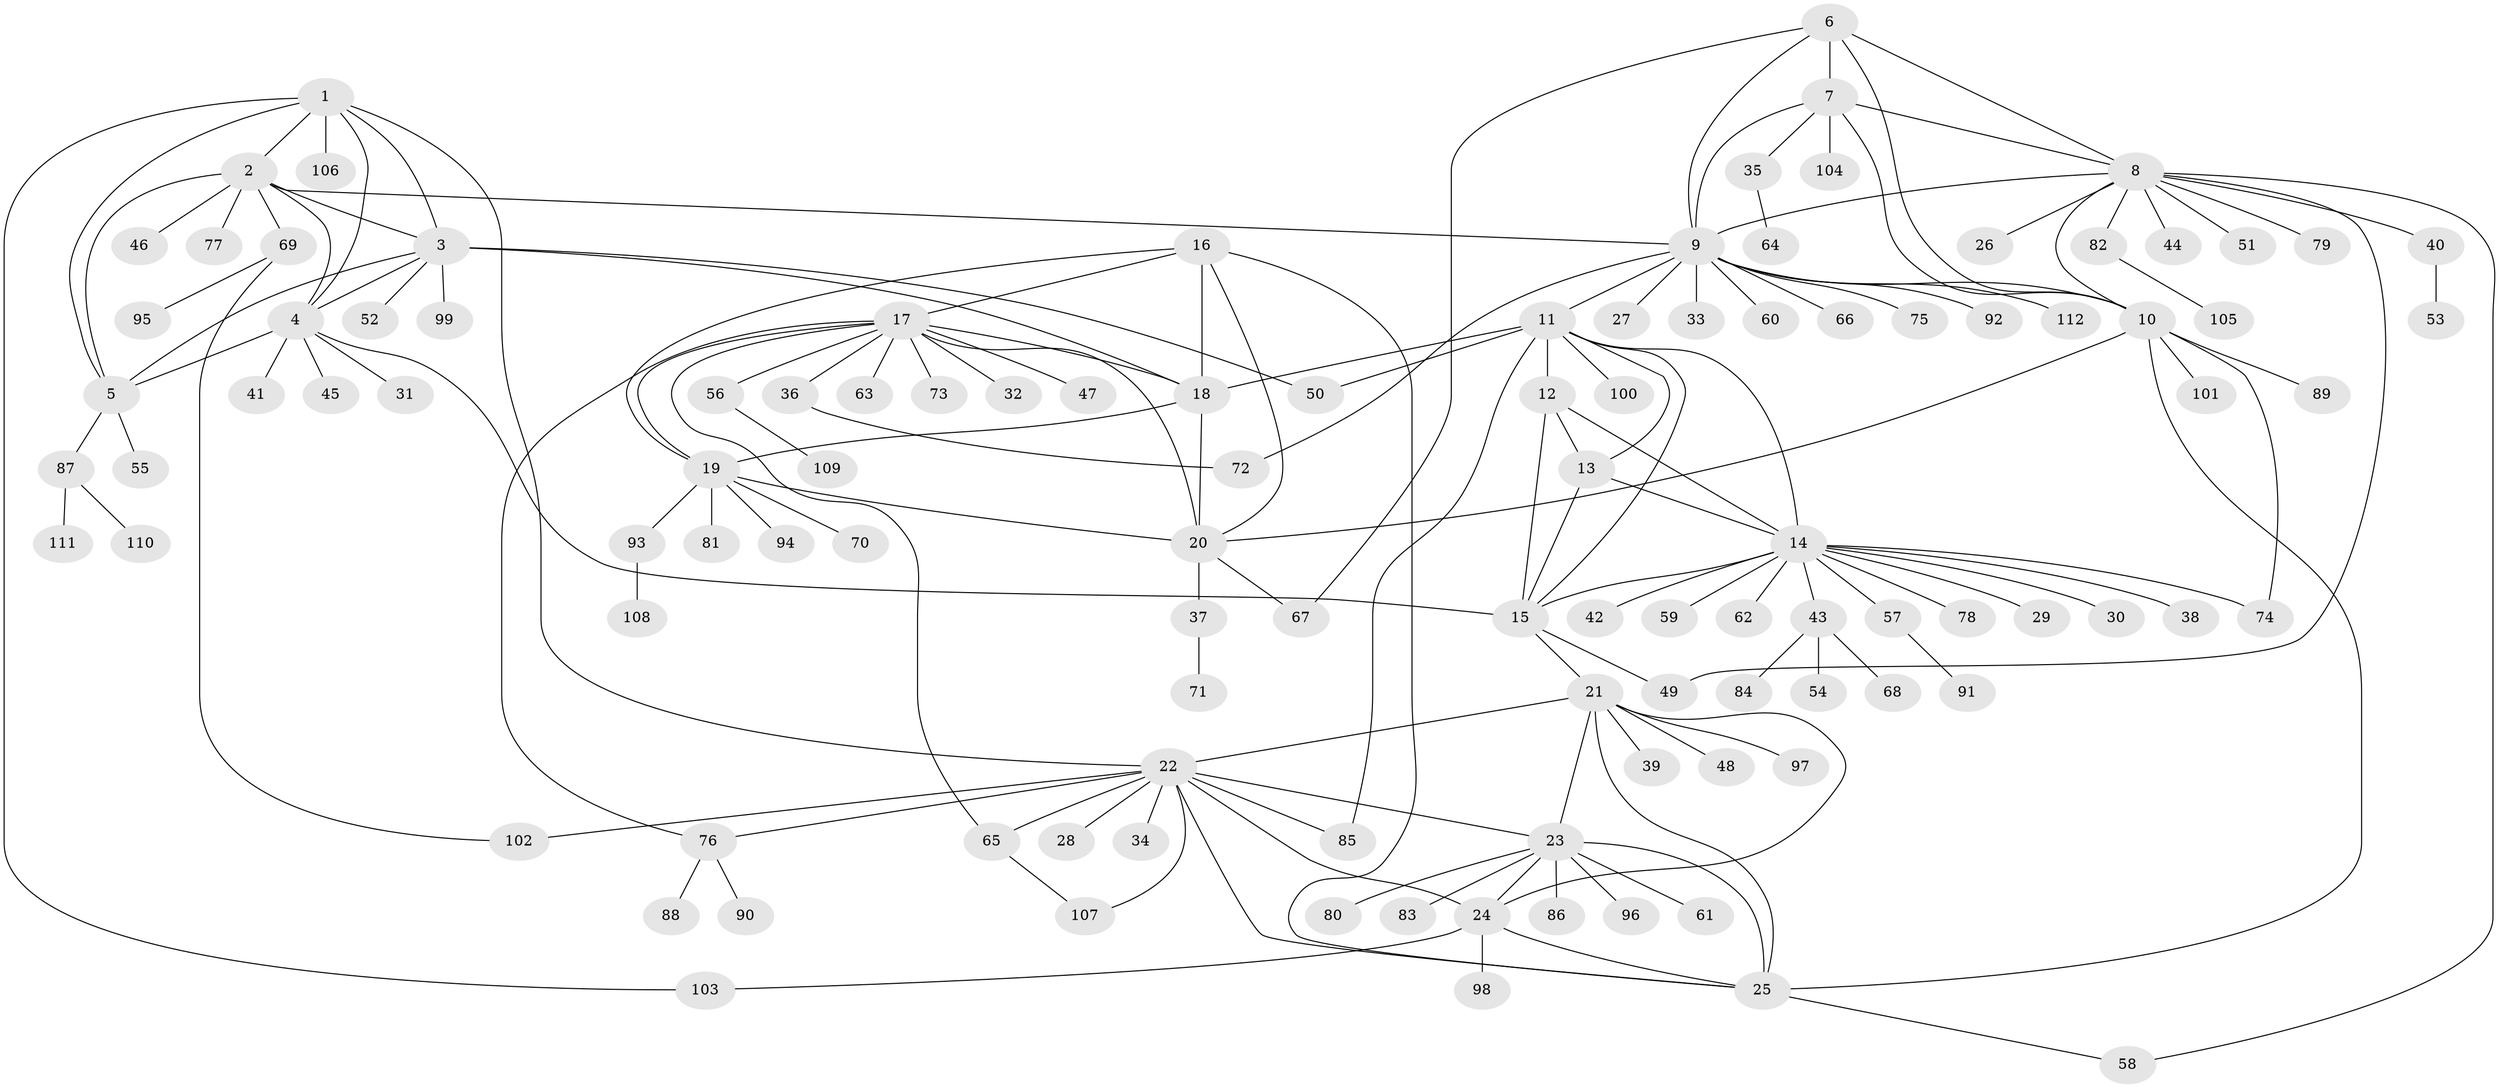 // coarse degree distribution, {6: 0.09195402298850575, 11: 0.011494252873563218, 5: 0.022988505747126436, 12: 0.022988505747126436, 13: 0.022988505747126436, 8: 0.034482758620689655, 3: 0.022988505747126436, 10: 0.011494252873563218, 7: 0.022988505747126436, 1: 0.6091954022988506, 2: 0.12643678160919541}
// Generated by graph-tools (version 1.1) at 2025/24/03/03/25 07:24:18]
// undirected, 112 vertices, 159 edges
graph export_dot {
graph [start="1"]
  node [color=gray90,style=filled];
  1;
  2;
  3;
  4;
  5;
  6;
  7;
  8;
  9;
  10;
  11;
  12;
  13;
  14;
  15;
  16;
  17;
  18;
  19;
  20;
  21;
  22;
  23;
  24;
  25;
  26;
  27;
  28;
  29;
  30;
  31;
  32;
  33;
  34;
  35;
  36;
  37;
  38;
  39;
  40;
  41;
  42;
  43;
  44;
  45;
  46;
  47;
  48;
  49;
  50;
  51;
  52;
  53;
  54;
  55;
  56;
  57;
  58;
  59;
  60;
  61;
  62;
  63;
  64;
  65;
  66;
  67;
  68;
  69;
  70;
  71;
  72;
  73;
  74;
  75;
  76;
  77;
  78;
  79;
  80;
  81;
  82;
  83;
  84;
  85;
  86;
  87;
  88;
  89;
  90;
  91;
  92;
  93;
  94;
  95;
  96;
  97;
  98;
  99;
  100;
  101;
  102;
  103;
  104;
  105;
  106;
  107;
  108;
  109;
  110;
  111;
  112;
  1 -- 2;
  1 -- 3;
  1 -- 4;
  1 -- 5;
  1 -- 22;
  1 -- 103;
  1 -- 106;
  2 -- 3;
  2 -- 4;
  2 -- 5;
  2 -- 9;
  2 -- 46;
  2 -- 69;
  2 -- 77;
  3 -- 4;
  3 -- 5;
  3 -- 18;
  3 -- 50;
  3 -- 52;
  3 -- 99;
  4 -- 5;
  4 -- 15;
  4 -- 31;
  4 -- 41;
  4 -- 45;
  5 -- 55;
  5 -- 87;
  6 -- 7;
  6 -- 8;
  6 -- 9;
  6 -- 10;
  6 -- 67;
  7 -- 8;
  7 -- 9;
  7 -- 10;
  7 -- 35;
  7 -- 104;
  8 -- 9;
  8 -- 10;
  8 -- 26;
  8 -- 40;
  8 -- 44;
  8 -- 49;
  8 -- 51;
  8 -- 58;
  8 -- 79;
  8 -- 82;
  9 -- 10;
  9 -- 11;
  9 -- 27;
  9 -- 33;
  9 -- 60;
  9 -- 66;
  9 -- 72;
  9 -- 75;
  9 -- 92;
  9 -- 112;
  10 -- 20;
  10 -- 25;
  10 -- 74;
  10 -- 89;
  10 -- 101;
  11 -- 12;
  11 -- 13;
  11 -- 14;
  11 -- 15;
  11 -- 18;
  11 -- 50;
  11 -- 85;
  11 -- 100;
  12 -- 13;
  12 -- 14;
  12 -- 15;
  13 -- 14;
  13 -- 15;
  14 -- 15;
  14 -- 29;
  14 -- 30;
  14 -- 38;
  14 -- 42;
  14 -- 43;
  14 -- 57;
  14 -- 59;
  14 -- 62;
  14 -- 74;
  14 -- 78;
  15 -- 21;
  15 -- 49;
  16 -- 17;
  16 -- 18;
  16 -- 19;
  16 -- 20;
  16 -- 25;
  17 -- 18;
  17 -- 19;
  17 -- 20;
  17 -- 32;
  17 -- 36;
  17 -- 47;
  17 -- 56;
  17 -- 63;
  17 -- 65;
  17 -- 73;
  17 -- 76;
  18 -- 19;
  18 -- 20;
  19 -- 20;
  19 -- 70;
  19 -- 81;
  19 -- 93;
  19 -- 94;
  20 -- 37;
  20 -- 67;
  21 -- 22;
  21 -- 23;
  21 -- 24;
  21 -- 25;
  21 -- 39;
  21 -- 48;
  21 -- 97;
  22 -- 23;
  22 -- 24;
  22 -- 25;
  22 -- 28;
  22 -- 34;
  22 -- 65;
  22 -- 76;
  22 -- 85;
  22 -- 102;
  22 -- 107;
  23 -- 24;
  23 -- 25;
  23 -- 61;
  23 -- 80;
  23 -- 83;
  23 -- 86;
  23 -- 96;
  24 -- 25;
  24 -- 98;
  24 -- 103;
  25 -- 58;
  35 -- 64;
  36 -- 72;
  37 -- 71;
  40 -- 53;
  43 -- 54;
  43 -- 68;
  43 -- 84;
  56 -- 109;
  57 -- 91;
  65 -- 107;
  69 -- 95;
  69 -- 102;
  76 -- 88;
  76 -- 90;
  82 -- 105;
  87 -- 110;
  87 -- 111;
  93 -- 108;
}
